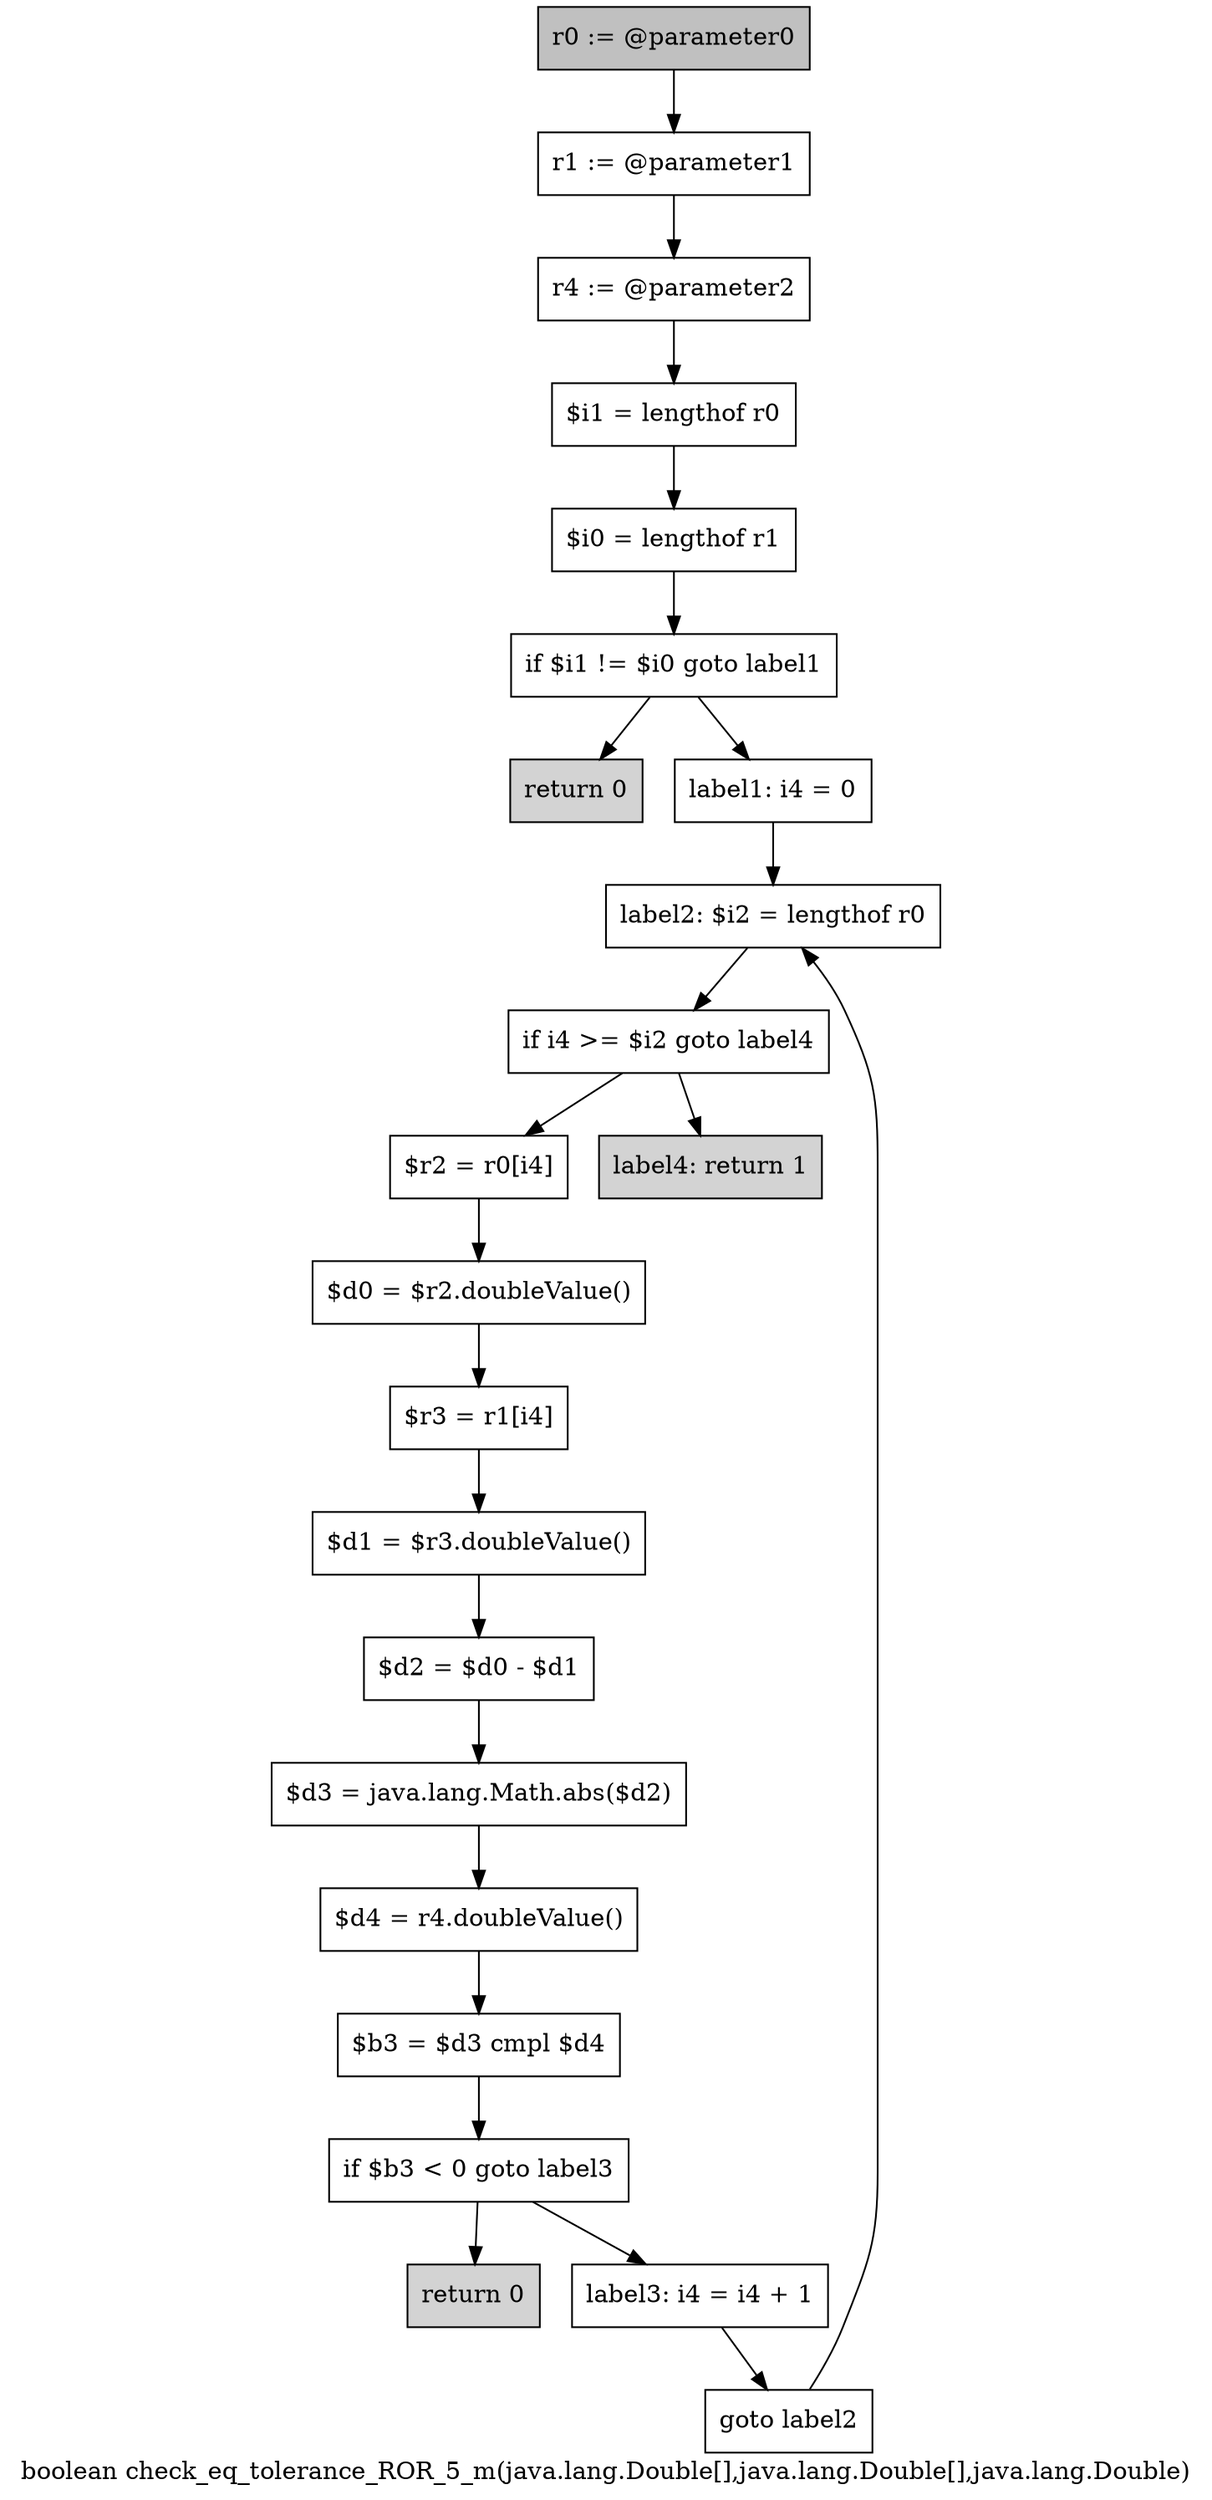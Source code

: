 digraph "boolean check_eq_tolerance_ROR_5_m(java.lang.Double[],java.lang.Double[],java.lang.Double)" {
    label="boolean check_eq_tolerance_ROR_5_m(java.lang.Double[],java.lang.Double[],java.lang.Double)";
    node [shape=box];
    "0" [style=filled,fillcolor=gray,label="r0 := @parameter0",];
    "1" [label="r1 := @parameter1",];
    "0"->"1";
    "2" [label="r4 := @parameter2",];
    "1"->"2";
    "3" [label="$i1 = lengthof r0",];
    "2"->"3";
    "4" [label="$i0 = lengthof r1",];
    "3"->"4";
    "5" [label="if $i1 != $i0 goto label1",];
    "4"->"5";
    "6" [style=filled,fillcolor=lightgray,label="return 0",];
    "5"->"6";
    "7" [label="label1: i4 = 0",];
    "5"->"7";
    "8" [label="label2: $i2 = lengthof r0",];
    "7"->"8";
    "9" [label="if i4 >= $i2 goto label4",];
    "8"->"9";
    "10" [label="$r2 = r0[i4]",];
    "9"->"10";
    "22" [style=filled,fillcolor=lightgray,label="label4: return 1",];
    "9"->"22";
    "11" [label="$d0 = $r2.doubleValue()",];
    "10"->"11";
    "12" [label="$r3 = r1[i4]",];
    "11"->"12";
    "13" [label="$d1 = $r3.doubleValue()",];
    "12"->"13";
    "14" [label="$d2 = $d0 - $d1",];
    "13"->"14";
    "15" [label="$d3 = java.lang.Math.abs($d2)",];
    "14"->"15";
    "16" [label="$d4 = r4.doubleValue()",];
    "15"->"16";
    "17" [label="$b3 = $d3 cmpl $d4",];
    "16"->"17";
    "18" [label="if $b3 < 0 goto label3",];
    "17"->"18";
    "19" [style=filled,fillcolor=lightgray,label="return 0",];
    "18"->"19";
    "20" [label="label3: i4 = i4 + 1",];
    "18"->"20";
    "21" [label="goto label2",];
    "20"->"21";
    "21"->"8";
}
